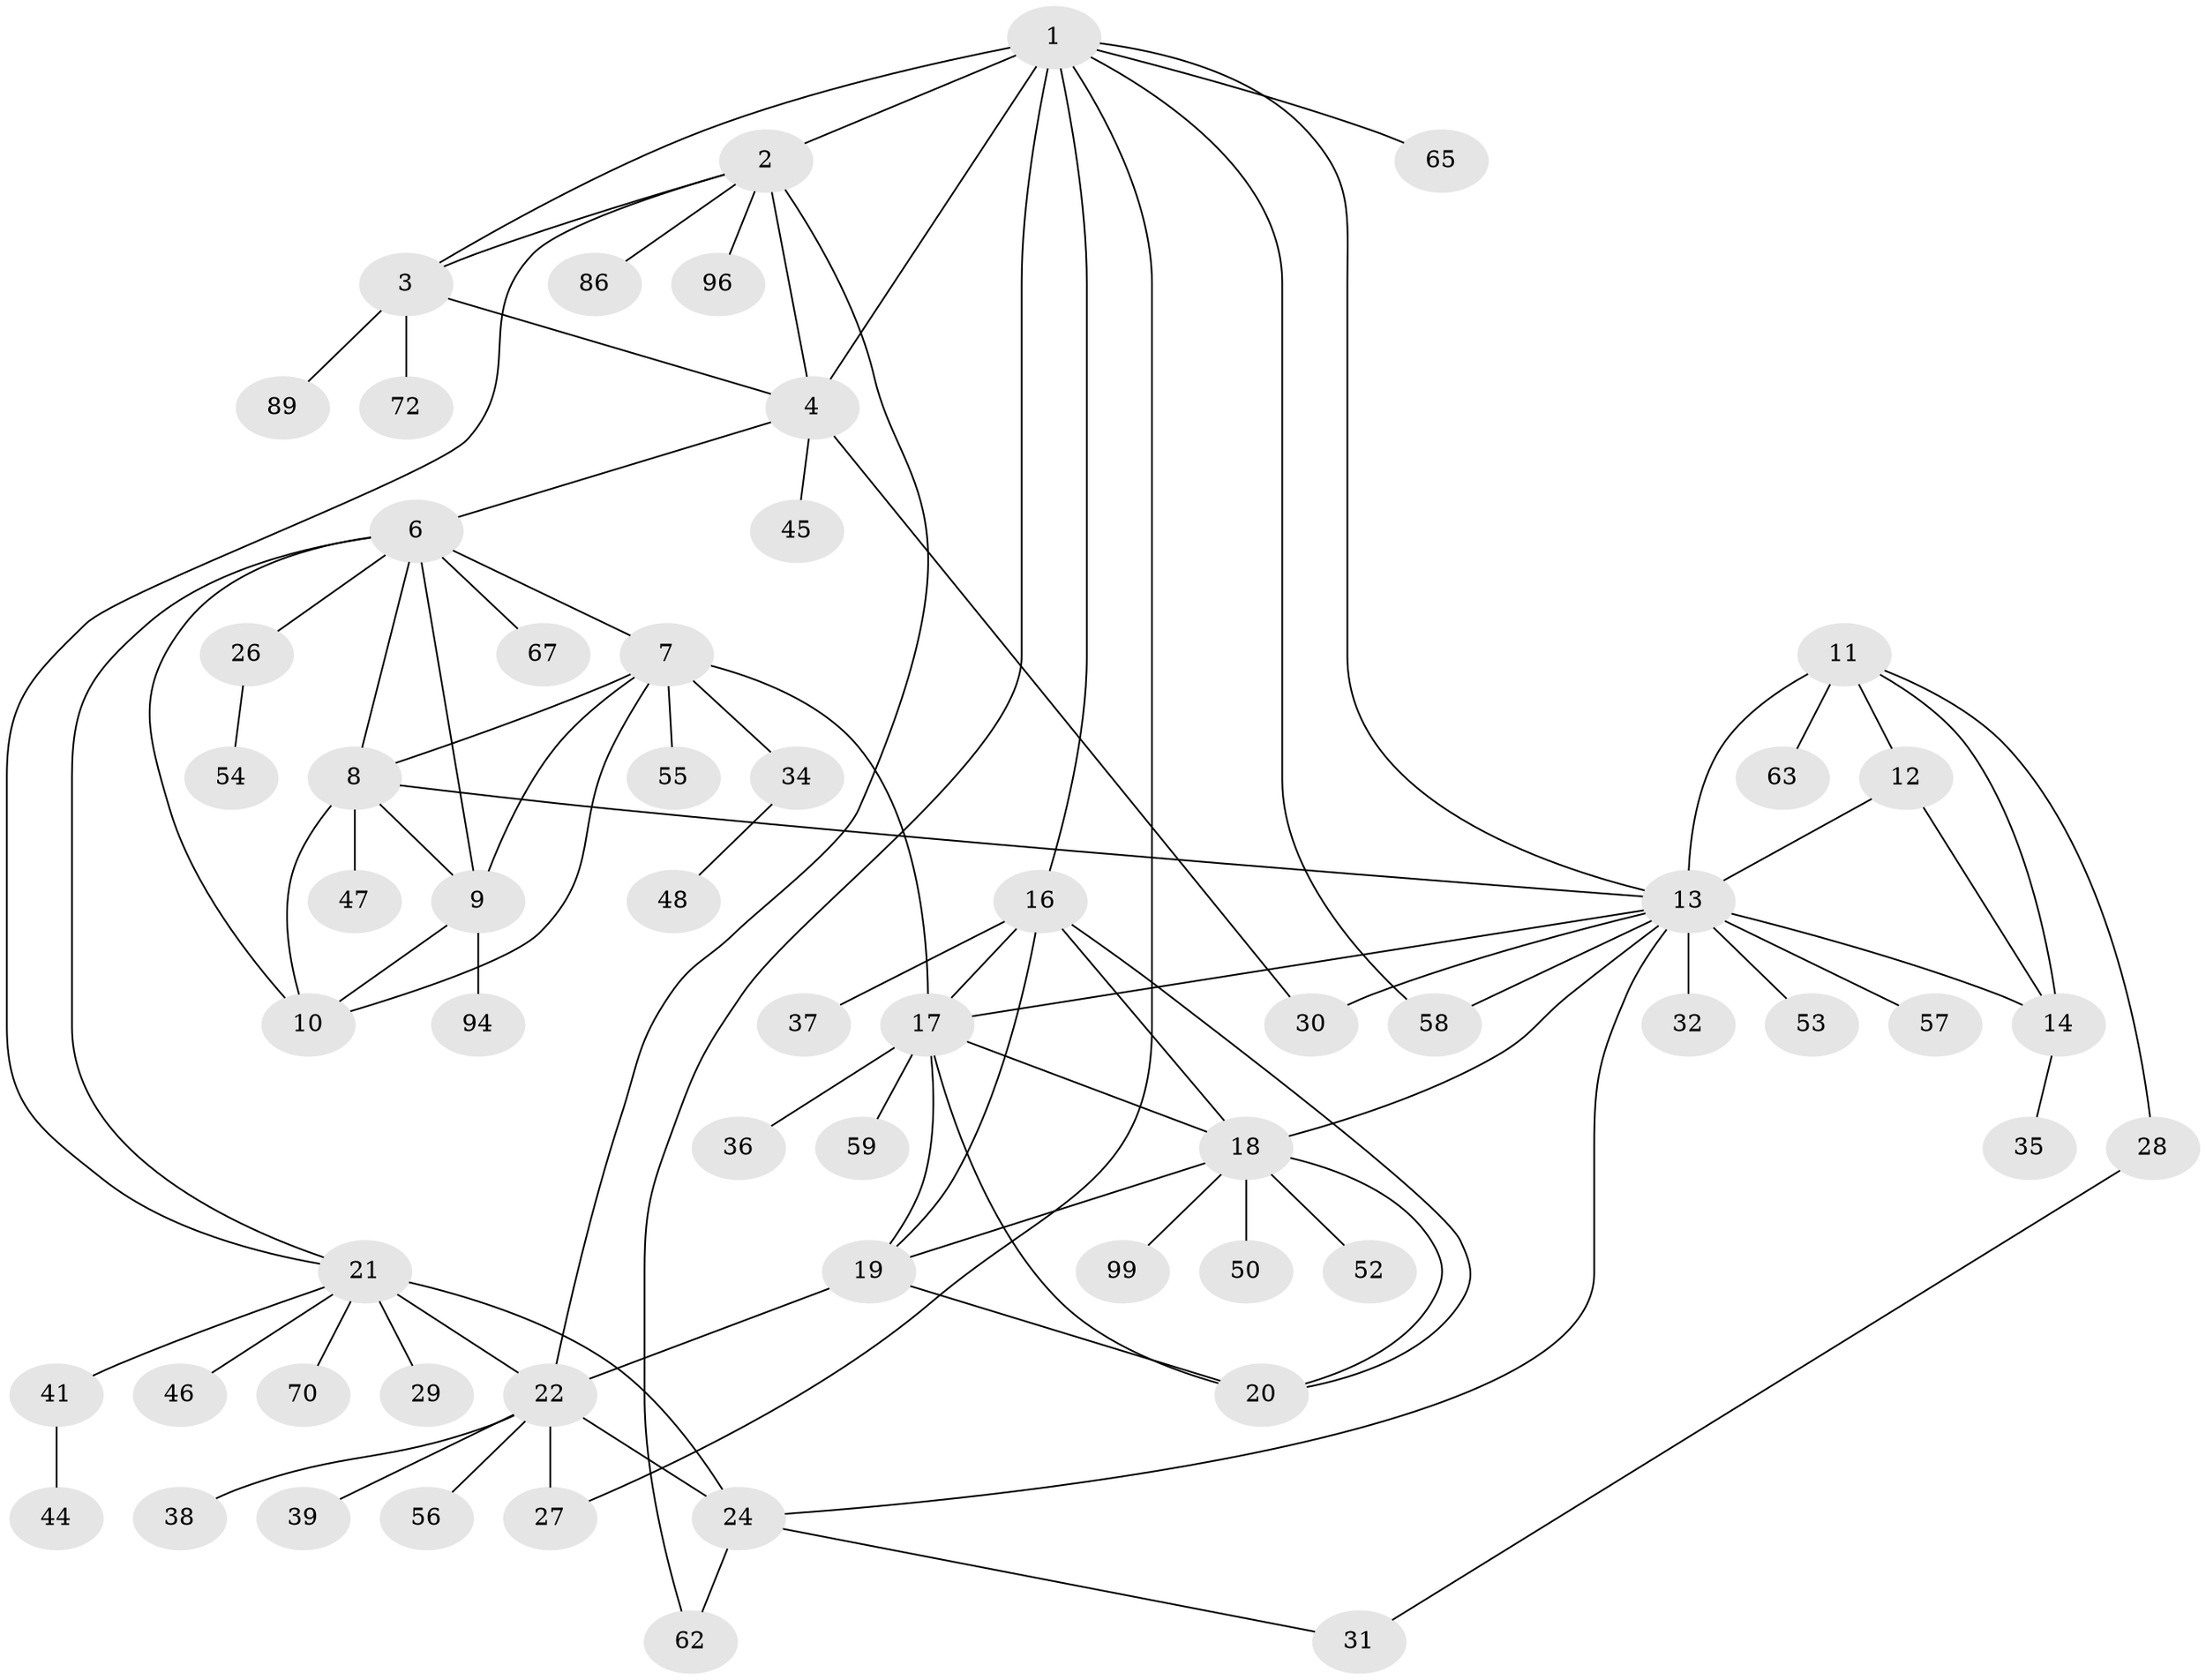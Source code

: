 // original degree distribution, {10: 0.03, 8: 0.06, 6: 0.06, 7: 0.02, 9: 0.01, 5: 0.03, 4: 0.02, 11: 0.02, 2: 0.15, 3: 0.06, 1: 0.54}
// Generated by graph-tools (version 1.1) at 2025/19/03/04/25 18:19:53]
// undirected, 60 vertices, 91 edges
graph export_dot {
graph [start="1"]
  node [color=gray90,style=filled];
  1;
  2;
  3;
  4 [super="+5+60+76+79+93+90"];
  6;
  7;
  8 [super="+68+78+64"];
  9;
  10;
  11;
  12;
  13 [super="+15+75"];
  14;
  16;
  17 [super="+42"];
  18;
  19;
  20 [super="+49+98"];
  21 [super="+40"];
  22 [super="+61+23+51+95"];
  24;
  26;
  27;
  28;
  29 [super="+91"];
  30 [super="+84"];
  31;
  32 [super="+69"];
  34;
  35;
  36 [super="+82+66"];
  37;
  38;
  39;
  41;
  44;
  45;
  46;
  47 [super="+100+73"];
  48;
  50;
  52;
  53;
  54 [super="+74"];
  55;
  56;
  57;
  58 [super="+80"];
  59;
  62;
  63;
  65;
  67;
  70;
  72;
  86;
  89;
  94;
  96;
  99;
  1 -- 2;
  1 -- 3;
  1 -- 4 [weight=2];
  1 -- 16;
  1 -- 27;
  1 -- 62;
  1 -- 65;
  1 -- 58;
  1 -- 13;
  2 -- 3;
  2 -- 4 [weight=2];
  2 -- 22;
  2 -- 86;
  2 -- 96;
  2 -- 21;
  3 -- 4 [weight=2];
  3 -- 72;
  3 -- 89;
  4 -- 45;
  4 -- 6;
  4 -- 30;
  6 -- 7;
  6 -- 8;
  6 -- 9;
  6 -- 10;
  6 -- 21;
  6 -- 26;
  6 -- 67;
  7 -- 8;
  7 -- 9;
  7 -- 10;
  7 -- 17;
  7 -- 34;
  7 -- 55;
  8 -- 9;
  8 -- 10;
  8 -- 47;
  8 -- 13;
  9 -- 10;
  9 -- 94;
  11 -- 12;
  11 -- 13 [weight=2];
  11 -- 14;
  11 -- 28;
  11 -- 63;
  12 -- 13 [weight=2];
  12 -- 14;
  13 -- 14 [weight=2];
  13 -- 17;
  13 -- 53;
  13 -- 58;
  13 -- 32;
  13 -- 24;
  13 -- 57;
  13 -- 30;
  13 -- 18;
  14 -- 35;
  16 -- 17;
  16 -- 18;
  16 -- 19;
  16 -- 20;
  16 -- 37;
  17 -- 18;
  17 -- 19;
  17 -- 20;
  17 -- 36;
  17 -- 59;
  18 -- 19;
  18 -- 20;
  18 -- 50;
  18 -- 52;
  18 -- 99;
  19 -- 20;
  19 -- 22;
  21 -- 22 [weight=3];
  21 -- 24;
  21 -- 29;
  21 -- 41;
  21 -- 46;
  21 -- 70;
  22 -- 24 [weight=3];
  22 -- 27;
  22 -- 38;
  22 -- 56;
  22 -- 39;
  24 -- 31;
  24 -- 62;
  26 -- 54;
  28 -- 31;
  34 -- 48;
  41 -- 44;
}
